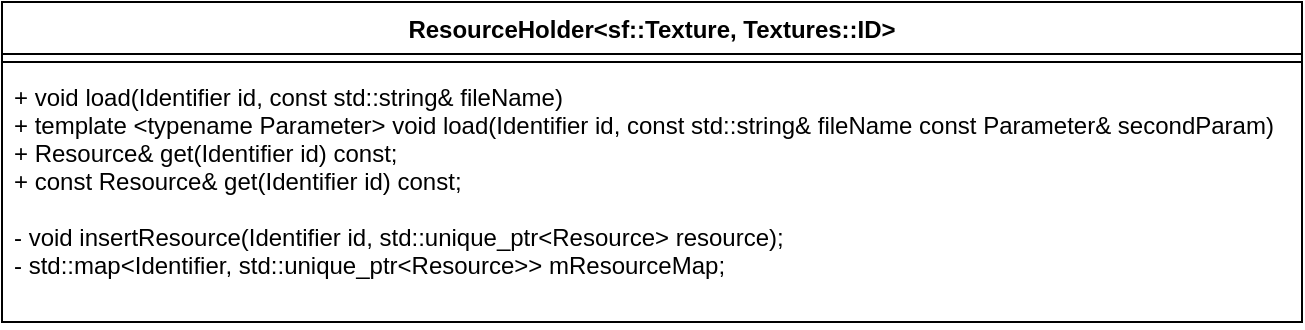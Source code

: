 <mxfile>
    <diagram id="fvtG5melvwD-BwSoD_ME" name="Page-1">
        <mxGraphModel dx="1199" dy="1067" grid="1" gridSize="10" guides="1" tooltips="1" connect="1" arrows="1" fold="1" page="1" pageScale="1" pageWidth="850" pageHeight="1100" math="0" shadow="0">
            <root>
                <mxCell id="0"/>
                <mxCell id="1" parent="0"/>
                <mxCell id="2" value="ResourceHolder&lt;sf::Texture, Textures::ID&gt;" style="swimlane;fontStyle=1;align=center;verticalAlign=top;childLayout=stackLayout;horizontal=1;startSize=26;horizontalStack=0;resizeParent=1;resizeParentMax=0;resizeLast=0;collapsible=1;marginBottom=0;" vertex="1" parent="1">
                    <mxGeometry x="30" y="50" width="650" height="160" as="geometry"/>
                </mxCell>
                <mxCell id="4" value="" style="line;strokeWidth=1;fillColor=none;align=left;verticalAlign=middle;spacingTop=-1;spacingLeft=3;spacingRight=3;rotatable=0;labelPosition=right;points=[];portConstraint=eastwest;strokeColor=inherit;" vertex="1" parent="2">
                    <mxGeometry y="26" width="650" height="8" as="geometry"/>
                </mxCell>
                <mxCell id="5" value="+ void load(Identifier id, const std::string&amp; fileName)&#10;+ template &lt;typename Parameter&gt; void load(Identifier id, const std::string&amp; fileName const Parameter&amp; secondParam)&#10;+ Resource&amp; get(Identifier id) const;&#10;+ const Resource&amp; get(Identifier id) const;&#10;&#10;- void insertResource(Identifier id, std::unique_ptr&lt;Resource&gt; resource);&#10;- std::map&lt;Identifier, std::unique_ptr&lt;Resource&gt;&gt; mResourceMap;&#10;" style="text;strokeColor=none;fillColor=none;align=left;verticalAlign=top;spacingLeft=4;spacingRight=4;overflow=hidden;rotatable=0;points=[[0,0.5],[1,0.5]];portConstraint=eastwest;" vertex="1" parent="2">
                    <mxGeometry y="34" width="650" height="126" as="geometry"/>
                </mxCell>
            </root>
        </mxGraphModel>
    </diagram>
</mxfile>